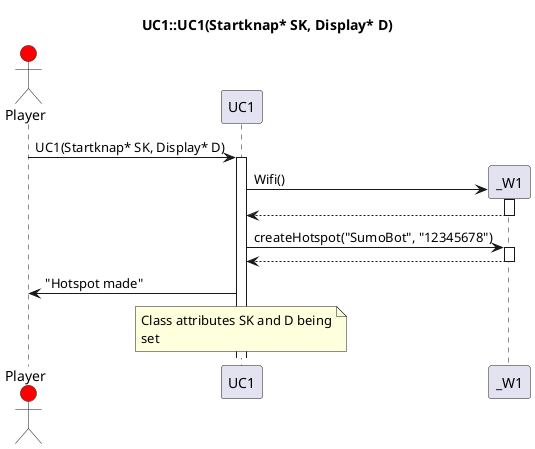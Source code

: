 @startuml
title UC1::UC1(Startknap* SK, Display* D)

skinparam wrapWidth 200


actor Player #Red 
participant UC1
participant _W1

Player -> UC1 : UC1(Startknap* SK, Display* D)
activate UC1 
UC1 -> _W1 ** : Wifi()
activate _W1
UC1 <-- _W1 :
deactivate _W1
UC1 -> _W1 : createHotspot("SumoBot", "12345678")
activate _W1
UC1 <-- _W1 :
deactivate _W1 
UC1 -> Player : "Hotspot made"
note over UC1 : Class attributes SK and D being set



@enduml
